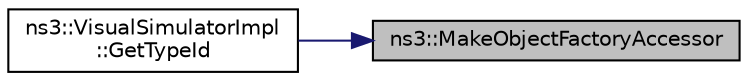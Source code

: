 digraph "ns3::MakeObjectFactoryAccessor"
{
 // LATEX_PDF_SIZE
  edge [fontname="Helvetica",fontsize="10",labelfontname="Helvetica",labelfontsize="10"];
  node [fontname="Helvetica",fontsize="10",shape=record];
  rankdir="RL";
  Node1 [label="ns3::MakeObjectFactoryAccessor",height=0.2,width=0.4,color="black", fillcolor="grey75", style="filled", fontcolor="black",tooltip="Create an AttributeAccessor for a class data member, or a lone class get functor or set method."];
  Node1 -> Node2 [dir="back",color="midnightblue",fontsize="10",style="solid",fontname="Helvetica"];
  Node2 [label="ns3::VisualSimulatorImpl\l::GetTypeId",height=0.2,width=0.4,color="black", fillcolor="white", style="filled",URL="$classns3_1_1_visual_simulator_impl.html#a224e17ca3af56d55526ad1f44efcce98",tooltip="Get the type ID."];
}
